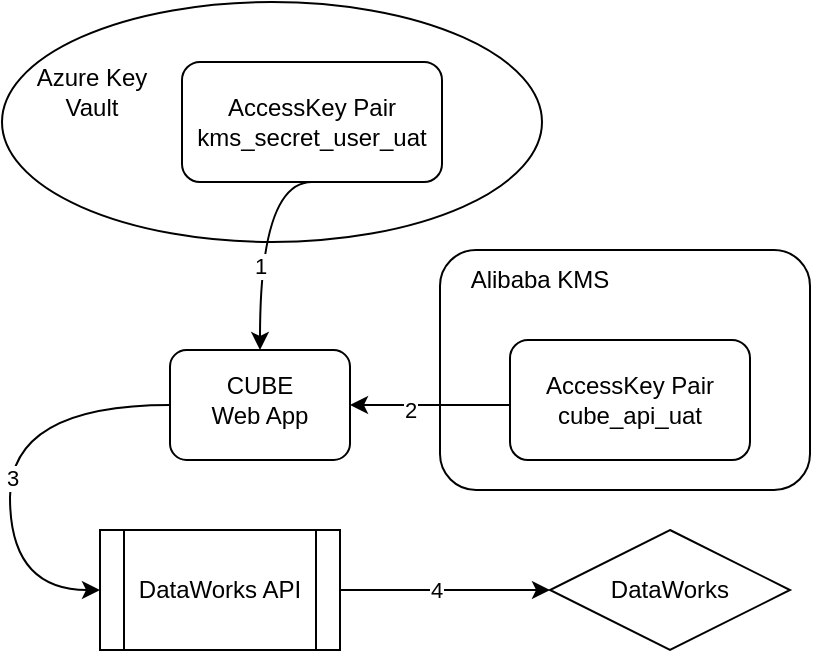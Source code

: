 <mxfile version="15.5.0" type="github"><diagram id="r5lHHTk2UHr2QL2jrvo1" name="Page-1"><mxGraphModel dx="1022" dy="446" grid="0" gridSize="10" guides="1" tooltips="1" connect="1" arrows="1" fold="1" page="1" pageScale="1" pageWidth="850" pageHeight="1100" math="0" shadow="0"><root><mxCell id="0"/><mxCell id="1" parent="0"/><mxCell id="3URJUwDiZeIjaQ_sY7jh-2" value="" style="rounded=1;whiteSpace=wrap;html=1;" parent="1" vertex="1"><mxGeometry x="265" y="211" width="90" height="55" as="geometry"/></mxCell><mxCell id="3URJUwDiZeIjaQ_sY7jh-4" value="" style="rounded=1;whiteSpace=wrap;html=1;" parent="1" vertex="1"><mxGeometry x="400" y="161" width="185" height="120" as="geometry"/></mxCell><mxCell id="3URJUwDiZeIjaQ_sY7jh-3" value="AccessKey Pair&lt;br&gt;cube_api_uat" style="rounded=1;whiteSpace=wrap;html=1;" parent="1" vertex="1"><mxGeometry x="435" y="206" width="120" height="60" as="geometry"/></mxCell><mxCell id="KOLm0Y-q9SXM0YW5z-5D-1" value="Alibaba KMS" style="text;html=1;strokeColor=none;fillColor=none;align=center;verticalAlign=middle;whiteSpace=wrap;rounded=0;" vertex="1" parent="1"><mxGeometry x="400" y="161" width="100" height="30" as="geometry"/></mxCell><mxCell id="KOLm0Y-q9SXM0YW5z-5D-2" value="CUBE&lt;br&gt;Web App" style="text;html=1;strokeColor=none;fillColor=none;align=center;verticalAlign=middle;whiteSpace=wrap;rounded=0;" vertex="1" parent="1"><mxGeometry x="280" y="221" width="60" height="30" as="geometry"/></mxCell><mxCell id="KOLm0Y-q9SXM0YW5z-5D-4" value="" style="ellipse;whiteSpace=wrap;html=1;" vertex="1" parent="1"><mxGeometry x="181" y="37" width="270" height="120" as="geometry"/></mxCell><mxCell id="KOLm0Y-q9SXM0YW5z-5D-6" value="Azure Key Vault" style="text;html=1;strokeColor=none;fillColor=none;align=center;verticalAlign=middle;whiteSpace=wrap;rounded=0;" vertex="1" parent="1"><mxGeometry x="196" y="67" width="60" height="30" as="geometry"/></mxCell><mxCell id="3URJUwDiZeIjaQ_sY7jh-1" value="AccessKey Pair&lt;br&gt;kms_secret_user_uat" style="rounded=1;whiteSpace=wrap;html=1;" parent="1" vertex="1"><mxGeometry x="271" y="67" width="130" height="60" as="geometry"/></mxCell><mxCell id="KOLm0Y-q9SXM0YW5z-5D-10" value="" style="curved=1;endArrow=classic;html=1;rounded=0;edgeStyle=orthogonalEdgeStyle;exitX=0.5;exitY=1;exitDx=0;exitDy=0;entryX=0.5;entryY=0;entryDx=0;entryDy=0;" edge="1" parent="1" source="3URJUwDiZeIjaQ_sY7jh-1" target="3URJUwDiZeIjaQ_sY7jh-2"><mxGeometry width="50" height="50" relative="1" as="geometry"><mxPoint x="145" y="221" as="sourcePoint"/><mxPoint x="155" y="311" as="targetPoint"/><Array as="points"><mxPoint x="310" y="127"/></Array></mxGeometry></mxCell><mxCell id="KOLm0Y-q9SXM0YW5z-5D-16" value="1" style="edgeLabel;html=1;align=center;verticalAlign=middle;resizable=0;points=[];" vertex="1" connectable="0" parent="KOLm0Y-q9SXM0YW5z-5D-10"><mxGeometry x="-0.4" y="-4" relative="1" as="geometry"><mxPoint x="4" y="35" as="offset"/></mxGeometry></mxCell><mxCell id="KOLm0Y-q9SXM0YW5z-5D-11" value="" style="curved=1;endArrow=classic;html=1;rounded=0;edgeStyle=orthogonalEdgeStyle;entryX=1;entryY=0.5;entryDx=0;entryDy=0;" edge="1" parent="1" source="3URJUwDiZeIjaQ_sY7jh-3" target="3URJUwDiZeIjaQ_sY7jh-2"><mxGeometry width="50" height="50" relative="1" as="geometry"><mxPoint x="370" y="131" as="sourcePoint"/><mxPoint x="320" y="221" as="targetPoint"/><Array as="points"><mxPoint x="425" y="239"/></Array></mxGeometry></mxCell><mxCell id="KOLm0Y-q9SXM0YW5z-5D-17" value="2" style="edgeLabel;html=1;align=center;verticalAlign=middle;resizable=0;points=[];" vertex="1" connectable="0" parent="KOLm0Y-q9SXM0YW5z-5D-11"><mxGeometry x="0.258" y="2" relative="1" as="geometry"><mxPoint as="offset"/></mxGeometry></mxCell><mxCell id="KOLm0Y-q9SXM0YW5z-5D-12" value="DataWorks" style="rhombus;whiteSpace=wrap;html=1;" vertex="1" parent="1"><mxGeometry x="455" y="301" width="120" height="60" as="geometry"/></mxCell><mxCell id="KOLm0Y-q9SXM0YW5z-5D-13" value="DataWorks API" style="shape=process;whiteSpace=wrap;html=1;backgroundOutline=1;" vertex="1" parent="1"><mxGeometry x="230" y="301" width="120" height="60" as="geometry"/></mxCell><mxCell id="KOLm0Y-q9SXM0YW5z-5D-14" value="" style="curved=1;endArrow=classic;html=1;rounded=0;edgeStyle=orthogonalEdgeStyle;exitX=0;exitY=0.5;exitDx=0;exitDy=0;entryX=0;entryY=0.5;entryDx=0;entryDy=0;" edge="1" parent="1" source="3URJUwDiZeIjaQ_sY7jh-2" target="KOLm0Y-q9SXM0YW5z-5D-13"><mxGeometry width="50" height="50" relative="1" as="geometry"><mxPoint x="320" y="131" as="sourcePoint"/><mxPoint x="270" y="221" as="targetPoint"/><Array as="points"><mxPoint x="185" y="239"/><mxPoint x="185" y="331"/></Array></mxGeometry></mxCell><mxCell id="KOLm0Y-q9SXM0YW5z-5D-18" value="3" style="edgeLabel;html=1;align=center;verticalAlign=middle;resizable=0;points=[];" vertex="1" connectable="0" parent="KOLm0Y-q9SXM0YW5z-5D-14"><mxGeometry x="0.069" y="1" relative="1" as="geometry"><mxPoint as="offset"/></mxGeometry></mxCell><mxCell id="KOLm0Y-q9SXM0YW5z-5D-19" value="" style="curved=1;endArrow=classic;html=1;rounded=0;edgeStyle=orthogonalEdgeStyle;entryX=0;entryY=0.5;entryDx=0;entryDy=0;exitX=1;exitY=0.5;exitDx=0;exitDy=0;" edge="1" parent="1" source="KOLm0Y-q9SXM0YW5z-5D-13" target="KOLm0Y-q9SXM0YW5z-5D-12"><mxGeometry width="50" height="50" relative="1" as="geometry"><mxPoint x="395" y="248.5" as="sourcePoint"/><mxPoint x="315" y="248.5" as="targetPoint"/><Array as="points"><mxPoint x="455" y="331"/><mxPoint x="455" y="331"/></Array></mxGeometry></mxCell><mxCell id="KOLm0Y-q9SXM0YW5z-5D-21" value="4" style="edgeLabel;html=1;align=center;verticalAlign=middle;resizable=0;points=[];" vertex="1" connectable="0" parent="KOLm0Y-q9SXM0YW5z-5D-19"><mxGeometry x="-0.086" relative="1" as="geometry"><mxPoint as="offset"/></mxGeometry></mxCell></root></mxGraphModel></diagram></mxfile>